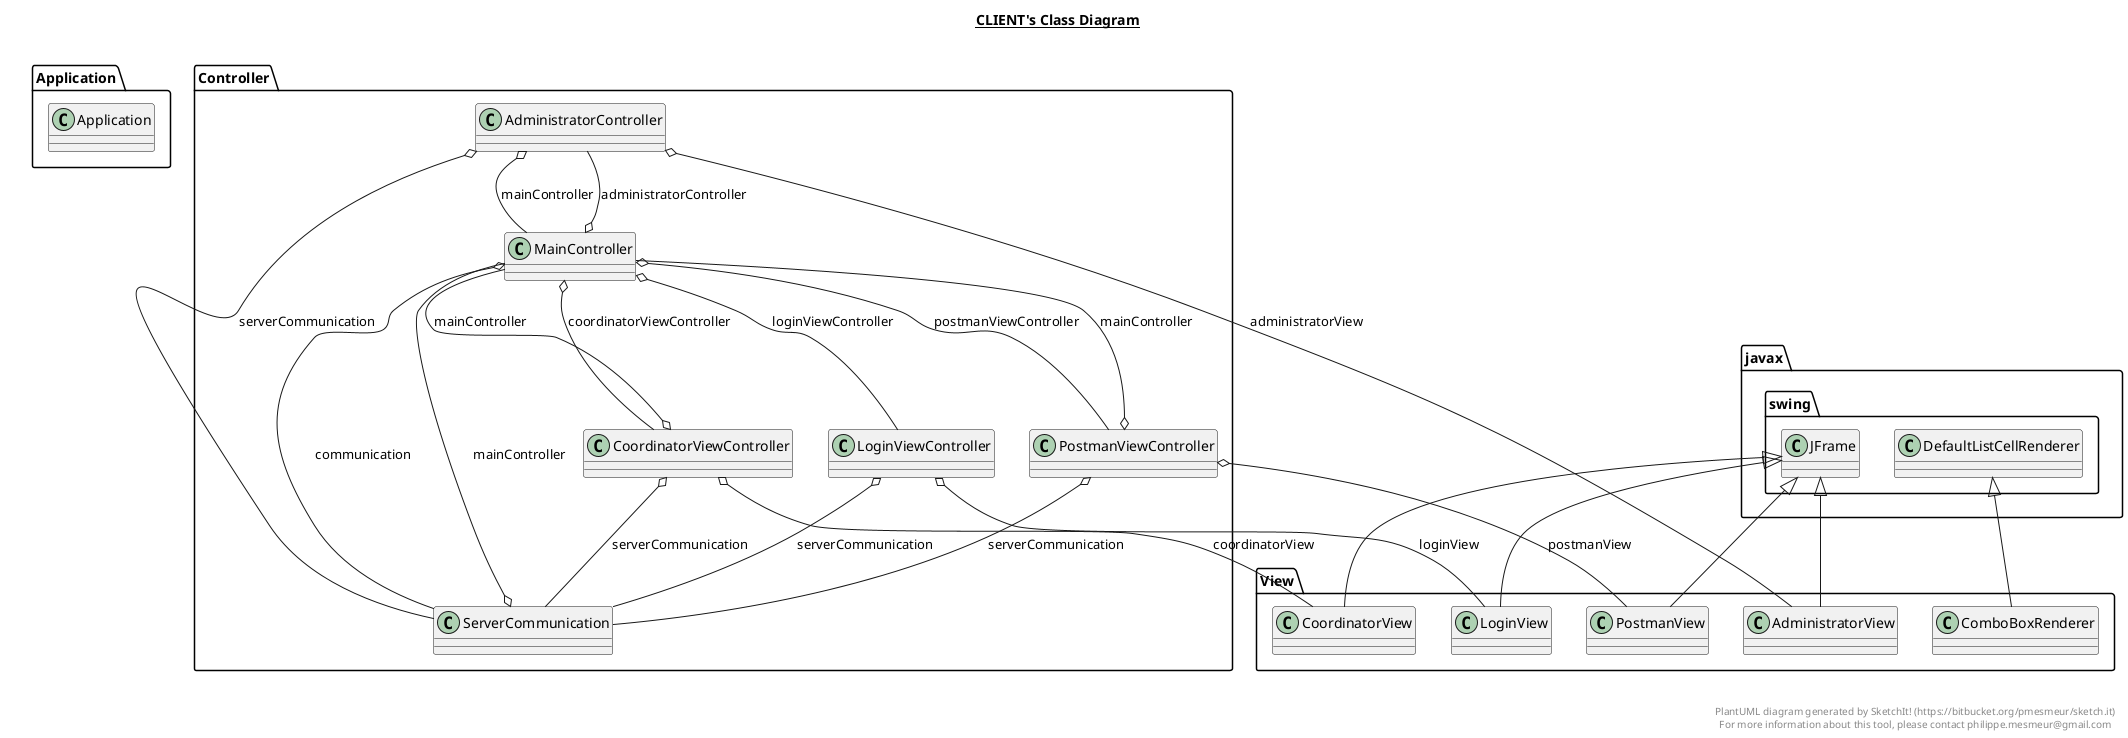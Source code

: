 @startuml

title __CLIENT's Class Diagram__\n

  namespace Application {
    class Application.Application {
    }
  }
  

  namespace Controller {
    class Controller.AdministratorController {
    }
  }
  

  namespace Controller {
    class Controller.CoordinatorViewController {
    }
  }
  

  namespace Controller {
    class Controller.LoginViewController {
    }
  }
  

  namespace Controller {
    class Controller.MainController {
    }
  }
  

  namespace Controller {
    class Controller.PostmanViewController {
    }
  }
  

  namespace Controller {
    class Controller.ServerCommunication {
    }
  }
  

  namespace View {
    class View.AdministratorView {
    }
  }
  

  namespace View {
    class View.ComboBoxRenderer {
    }
  }
  

  namespace View {
    class View.CoordinatorView {
    }
  }
  

  namespace View {
    class View.LoginView {
    }
  }
  

  namespace View {
    class View.PostmanView {
    }
  }
  

  Controller.AdministratorController o-- View.AdministratorView : administratorView
  Controller.AdministratorController o-- Controller.MainController : mainController
  Controller.AdministratorController o-- Controller.ServerCommunication : serverCommunication
  Controller.CoordinatorViewController o-- Controller.MainController : mainController
  Controller.CoordinatorViewController o-- View.CoordinatorView : coordinatorView
  Controller.CoordinatorViewController o-- Controller.ServerCommunication : serverCommunication
  Controller.LoginViewController o-- View.LoginView : loginView
  Controller.LoginViewController o-- Controller.ServerCommunication : serverCommunication
  Controller.MainController o-- Controller.AdministratorController : administratorController
  Controller.MainController o-- Controller.ServerCommunication : communication
  Controller.MainController o-- Controller.CoordinatorViewController : coordinatorViewController
  Controller.MainController o-- Controller.LoginViewController : loginViewController
  Controller.MainController o-- Controller.PostmanViewController : postmanViewController
  Controller.PostmanViewController o-- Controller.MainController : mainController
  Controller.PostmanViewController o-- View.PostmanView : postmanView
  Controller.PostmanViewController o-- Controller.ServerCommunication : serverCommunication
  Controller.ServerCommunication o-- Controller.MainController : mainController
  View.AdministratorView -up-|> javax.swing.JFrame
  View.ComboBoxRenderer -up-|> javax.swing.DefaultListCellRenderer
  View.CoordinatorView -up-|> javax.swing.JFrame
  View.LoginView -up-|> javax.swing.JFrame
  View.PostmanView -up-|> javax.swing.JFrame


right footer


PlantUML diagram generated by SketchIt! (https://bitbucket.org/pmesmeur/sketch.it)
For more information about this tool, please contact philippe.mesmeur@gmail.com
endfooter

@enduml
